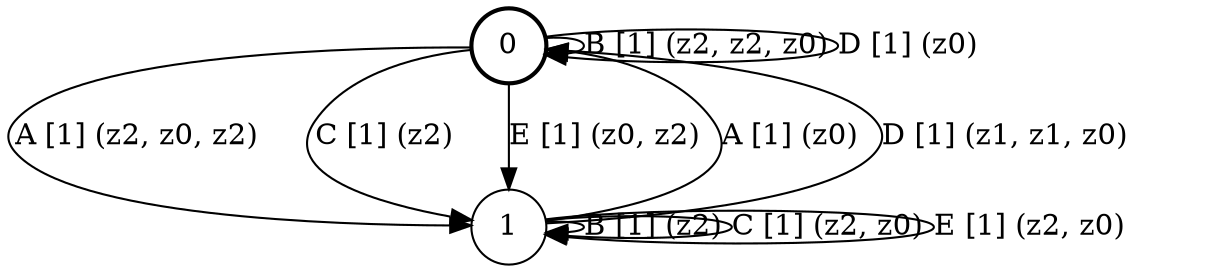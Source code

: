 # generated file, don't try to modify
# command: dot -Tpng <filename> > tree.png
digraph Automaton {
    node [shape = circle];
    0 [style = "bold"];
    0 -> 1 [label = "A [1] (z2, z0, z2) "];
    0 -> 0 [label = "B [1] (z2, z2, z0) "];
    0 -> 1 [label = "C [1] (z2) "];
    0 -> 0 [label = "D [1] (z0) "];
    0 -> 1 [label = "E [1] (z0, z2) "];
    1 -> 0 [label = "A [1] (z0) "];
    1 -> 1 [label = "B [1] (z2) "];
    1 -> 1 [label = "C [1] (z2, z0) "];
    1 -> 0 [label = "D [1] (z1, z1, z0) "];
    1 -> 1 [label = "E [1] (z2, z0) "];
}
